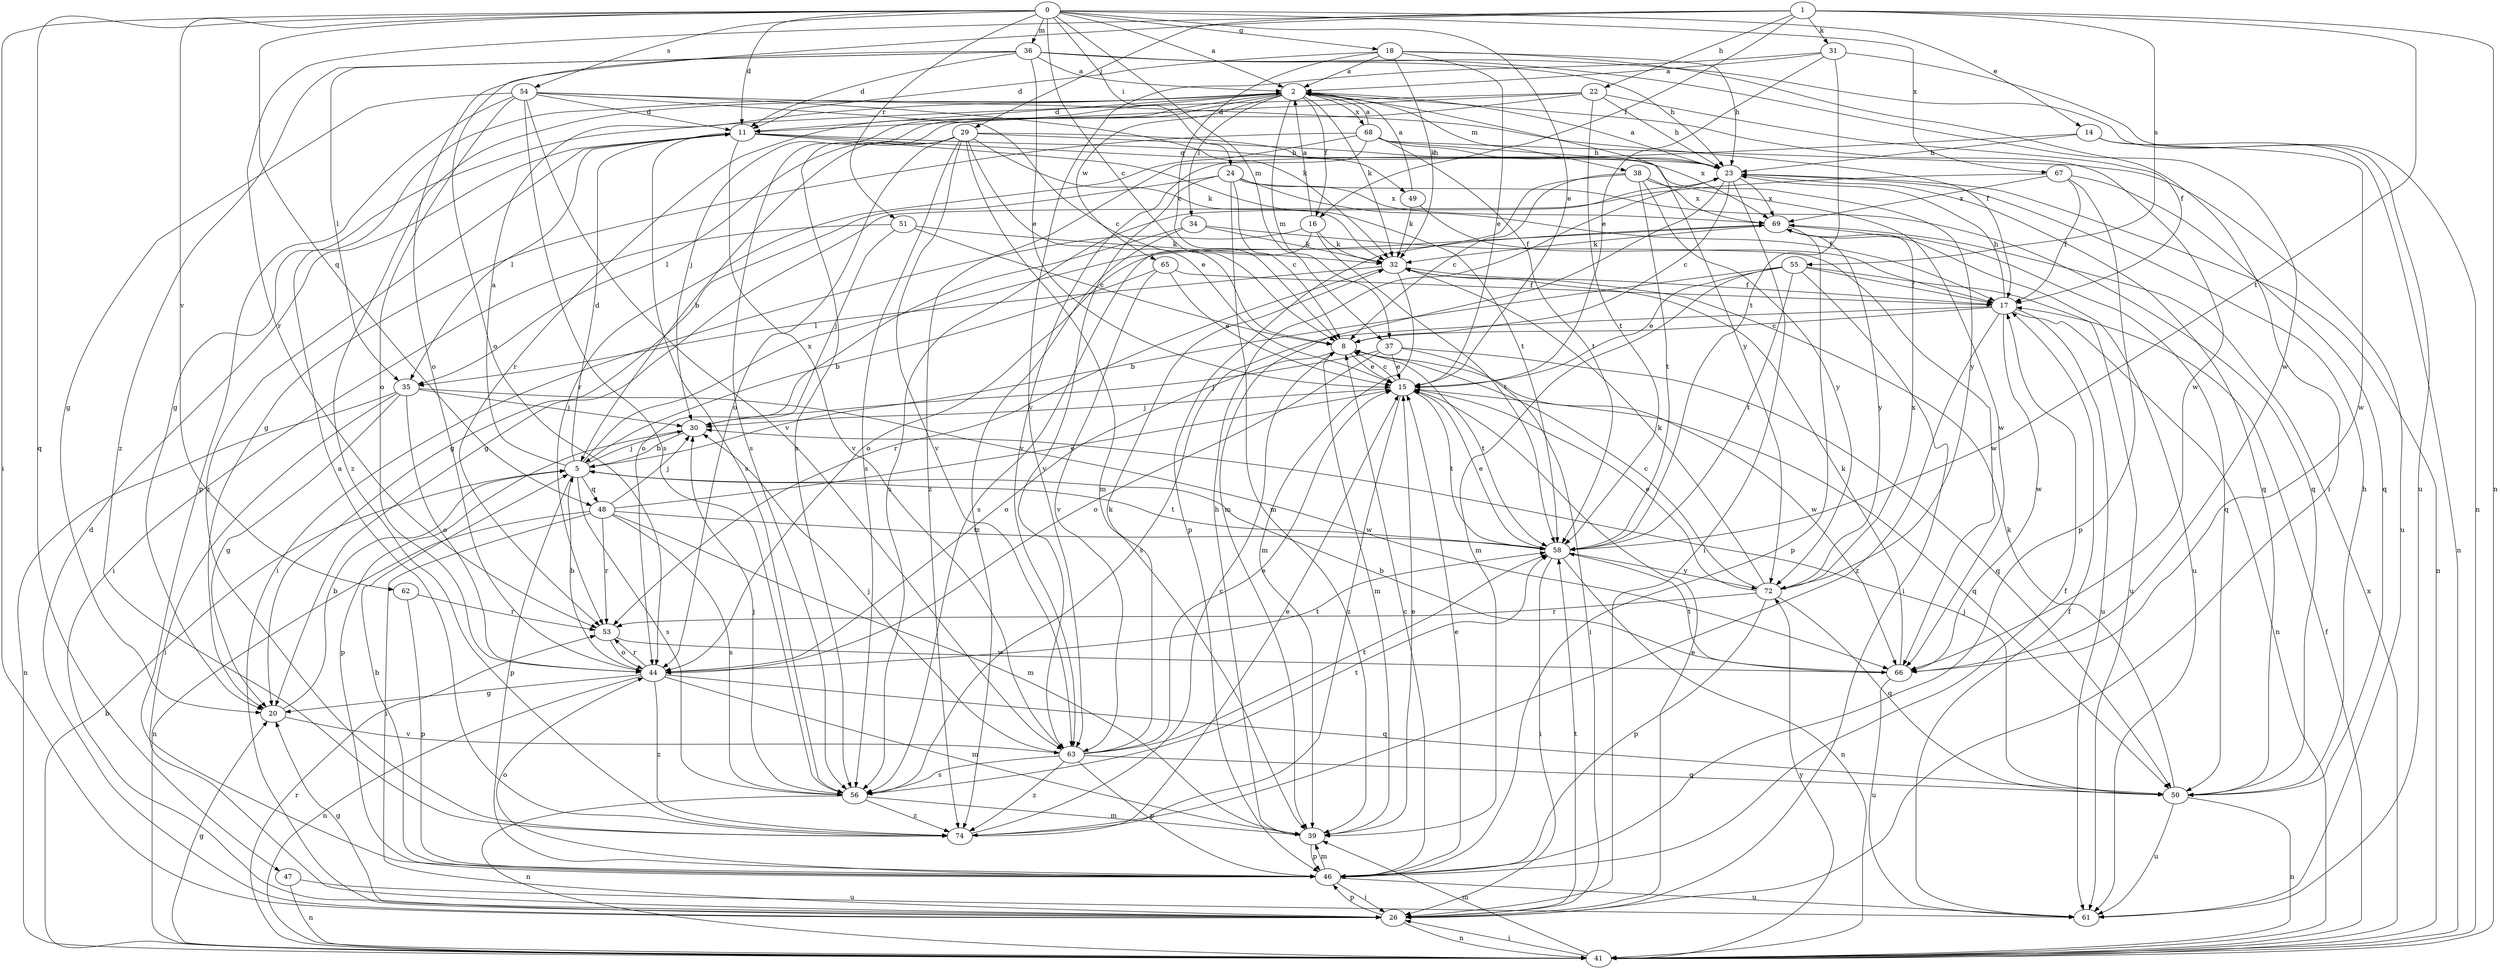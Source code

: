 strict digraph  {
0;
1;
2;
5;
8;
11;
14;
15;
16;
17;
18;
20;
22;
23;
24;
26;
29;
30;
31;
32;
34;
35;
36;
37;
38;
39;
41;
44;
46;
47;
48;
49;
50;
51;
53;
54;
55;
56;
58;
61;
62;
63;
65;
66;
67;
68;
69;
72;
74;
0 -> 2  [label=a];
0 -> 8  [label=c];
0 -> 11  [label=d];
0 -> 14  [label=e];
0 -> 15  [label=e];
0 -> 18  [label=g];
0 -> 24  [label=i];
0 -> 26  [label=i];
0 -> 36  [label=m];
0 -> 37  [label=m];
0 -> 47  [label=q];
0 -> 48  [label=q];
0 -> 51  [label=r];
0 -> 54  [label=s];
0 -> 62  [label=v];
0 -> 67  [label=x];
1 -> 16  [label=f];
1 -> 22  [label=h];
1 -> 29  [label=j];
1 -> 31  [label=k];
1 -> 41  [label=n];
1 -> 44  [label=o];
1 -> 53  [label=r];
1 -> 55  [label=s];
1 -> 58  [label=t];
2 -> 11  [label=d];
2 -> 16  [label=f];
2 -> 30  [label=j];
2 -> 32  [label=k];
2 -> 34  [label=l];
2 -> 37  [label=m];
2 -> 38  [label=m];
2 -> 53  [label=r];
2 -> 56  [label=s];
2 -> 65  [label=w];
2 -> 66  [label=w];
2 -> 68  [label=x];
2 -> 72  [label=y];
2 -> 74  [label=z];
5 -> 2  [label=a];
5 -> 11  [label=d];
5 -> 30  [label=j];
5 -> 46  [label=p];
5 -> 48  [label=q];
5 -> 56  [label=s];
5 -> 58  [label=t];
5 -> 69  [label=x];
8 -> 15  [label=e];
8 -> 39  [label=m];
8 -> 44  [label=o];
8 -> 58  [label=t];
8 -> 66  [label=w];
11 -> 23  [label=h];
11 -> 35  [label=l];
11 -> 49  [label=q];
11 -> 56  [label=s];
11 -> 58  [label=t];
11 -> 63  [label=v];
11 -> 74  [label=z];
14 -> 23  [label=h];
14 -> 41  [label=n];
14 -> 63  [label=v];
14 -> 66  [label=w];
15 -> 8  [label=c];
15 -> 30  [label=j];
15 -> 50  [label=q];
15 -> 58  [label=t];
15 -> 74  [label=z];
16 -> 2  [label=a];
16 -> 26  [label=i];
16 -> 32  [label=k];
16 -> 56  [label=s];
16 -> 58  [label=t];
17 -> 8  [label=c];
17 -> 23  [label=h];
17 -> 41  [label=n];
17 -> 56  [label=s];
17 -> 61  [label=u];
17 -> 66  [label=w];
17 -> 74  [label=z];
18 -> 2  [label=a];
18 -> 8  [label=c];
18 -> 11  [label=d];
18 -> 15  [label=e];
18 -> 23  [label=h];
18 -> 26  [label=i];
18 -> 32  [label=k];
20 -> 5  [label=b];
20 -> 63  [label=v];
22 -> 11  [label=d];
22 -> 17  [label=f];
22 -> 20  [label=g];
22 -> 23  [label=h];
22 -> 56  [label=s];
22 -> 58  [label=t];
23 -> 2  [label=a];
23 -> 8  [label=c];
23 -> 26  [label=i];
23 -> 39  [label=m];
23 -> 41  [label=n];
23 -> 50  [label=q];
23 -> 56  [label=s];
23 -> 69  [label=x];
24 -> 8  [label=c];
24 -> 17  [label=f];
24 -> 20  [label=g];
24 -> 39  [label=m];
24 -> 50  [label=q];
24 -> 63  [label=v];
24 -> 69  [label=x];
26 -> 11  [label=d];
26 -> 15  [label=e];
26 -> 20  [label=g];
26 -> 41  [label=n];
26 -> 46  [label=p];
26 -> 58  [label=t];
29 -> 5  [label=b];
29 -> 15  [label=e];
29 -> 23  [label=h];
29 -> 32  [label=k];
29 -> 35  [label=l];
29 -> 39  [label=m];
29 -> 44  [label=o];
29 -> 56  [label=s];
29 -> 63  [label=v];
29 -> 72  [label=y];
30 -> 5  [label=b];
30 -> 46  [label=p];
31 -> 2  [label=a];
31 -> 15  [label=e];
31 -> 41  [label=n];
31 -> 58  [label=t];
31 -> 63  [label=v];
32 -> 17  [label=f];
32 -> 35  [label=l];
32 -> 39  [label=m];
32 -> 53  [label=r];
34 -> 32  [label=k];
34 -> 44  [label=o];
34 -> 66  [label=w];
34 -> 74  [label=z];
35 -> 20  [label=g];
35 -> 26  [label=i];
35 -> 30  [label=j];
35 -> 41  [label=n];
35 -> 44  [label=o];
35 -> 66  [label=w];
36 -> 2  [label=a];
36 -> 11  [label=d];
36 -> 15  [label=e];
36 -> 23  [label=h];
36 -> 35  [label=l];
36 -> 44  [label=o];
36 -> 61  [label=u];
36 -> 66  [label=w];
36 -> 74  [label=z];
37 -> 15  [label=e];
37 -> 26  [label=i];
37 -> 30  [label=j];
37 -> 44  [label=o];
37 -> 50  [label=q];
38 -> 8  [label=c];
38 -> 46  [label=p];
38 -> 58  [label=t];
38 -> 66  [label=w];
38 -> 69  [label=x];
38 -> 72  [label=y];
39 -> 15  [label=e];
39 -> 23  [label=h];
39 -> 46  [label=p];
41 -> 5  [label=b];
41 -> 17  [label=f];
41 -> 20  [label=g];
41 -> 26  [label=i];
41 -> 39  [label=m];
41 -> 53  [label=r];
41 -> 69  [label=x];
41 -> 72  [label=y];
44 -> 5  [label=b];
44 -> 20  [label=g];
44 -> 39  [label=m];
44 -> 41  [label=n];
44 -> 50  [label=q];
44 -> 53  [label=r];
44 -> 58  [label=t];
44 -> 74  [label=z];
46 -> 5  [label=b];
46 -> 8  [label=c];
46 -> 15  [label=e];
46 -> 17  [label=f];
46 -> 26  [label=i];
46 -> 39  [label=m];
46 -> 44  [label=o];
46 -> 61  [label=u];
47 -> 41  [label=n];
47 -> 61  [label=u];
48 -> 15  [label=e];
48 -> 26  [label=i];
48 -> 30  [label=j];
48 -> 39  [label=m];
48 -> 41  [label=n];
48 -> 53  [label=r];
48 -> 56  [label=s];
48 -> 58  [label=t];
49 -> 2  [label=a];
49 -> 17  [label=f];
49 -> 32  [label=k];
50 -> 23  [label=h];
50 -> 30  [label=j];
50 -> 32  [label=k];
50 -> 41  [label=n];
50 -> 61  [label=u];
51 -> 8  [label=c];
51 -> 26  [label=i];
51 -> 30  [label=j];
51 -> 32  [label=k];
53 -> 44  [label=o];
53 -> 66  [label=w];
54 -> 8  [label=c];
54 -> 11  [label=d];
54 -> 17  [label=f];
54 -> 20  [label=g];
54 -> 32  [label=k];
54 -> 44  [label=o];
54 -> 46  [label=p];
54 -> 56  [label=s];
54 -> 63  [label=v];
55 -> 5  [label=b];
55 -> 15  [label=e];
55 -> 17  [label=f];
55 -> 26  [label=i];
55 -> 39  [label=m];
55 -> 58  [label=t];
55 -> 61  [label=u];
56 -> 30  [label=j];
56 -> 39  [label=m];
56 -> 41  [label=n];
56 -> 58  [label=t];
56 -> 74  [label=z];
58 -> 15  [label=e];
58 -> 26  [label=i];
58 -> 41  [label=n];
58 -> 72  [label=y];
61 -> 17  [label=f];
62 -> 46  [label=p];
62 -> 53  [label=r];
63 -> 15  [label=e];
63 -> 30  [label=j];
63 -> 32  [label=k];
63 -> 46  [label=p];
63 -> 50  [label=q];
63 -> 56  [label=s];
63 -> 58  [label=t];
63 -> 74  [label=z];
65 -> 5  [label=b];
65 -> 15  [label=e];
65 -> 17  [label=f];
65 -> 63  [label=v];
66 -> 5  [label=b];
66 -> 32  [label=k];
66 -> 58  [label=t];
66 -> 61  [label=u];
67 -> 17  [label=f];
67 -> 20  [label=g];
67 -> 46  [label=p];
67 -> 50  [label=q];
67 -> 69  [label=x];
68 -> 2  [label=a];
68 -> 20  [label=g];
68 -> 23  [label=h];
68 -> 53  [label=r];
68 -> 58  [label=t];
68 -> 61  [label=u];
68 -> 69  [label=x];
68 -> 74  [label=z];
69 -> 32  [label=k];
69 -> 44  [label=o];
69 -> 46  [label=p];
69 -> 50  [label=q];
69 -> 61  [label=u];
69 -> 72  [label=y];
72 -> 8  [label=c];
72 -> 15  [label=e];
72 -> 32  [label=k];
72 -> 46  [label=p];
72 -> 50  [label=q];
72 -> 53  [label=r];
72 -> 69  [label=x];
74 -> 2  [label=a];
74 -> 8  [label=c];
74 -> 15  [label=e];
}
